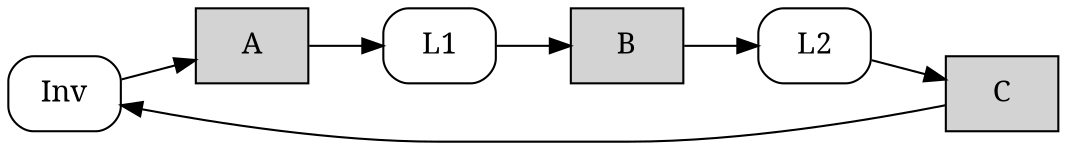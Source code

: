 digraph ThreeCycle {
    rankdir=LR;
    node [shape=rect, style=rounded, fillcolor=lightgreen];
    node [fontname=Georgia]

    Inv -> A [label=""];
    A -> L1;
    L1 -> B;
    B -> L2;
    L2 -> C;
    C -> Inv;
    
    A [shape=box,style=filled,fillcolor=lightgray];
    B [shape=box,style=filled,fillcolor=lightgray];
    C [shape=box,style=filled,fillcolor=lightgray];
}
